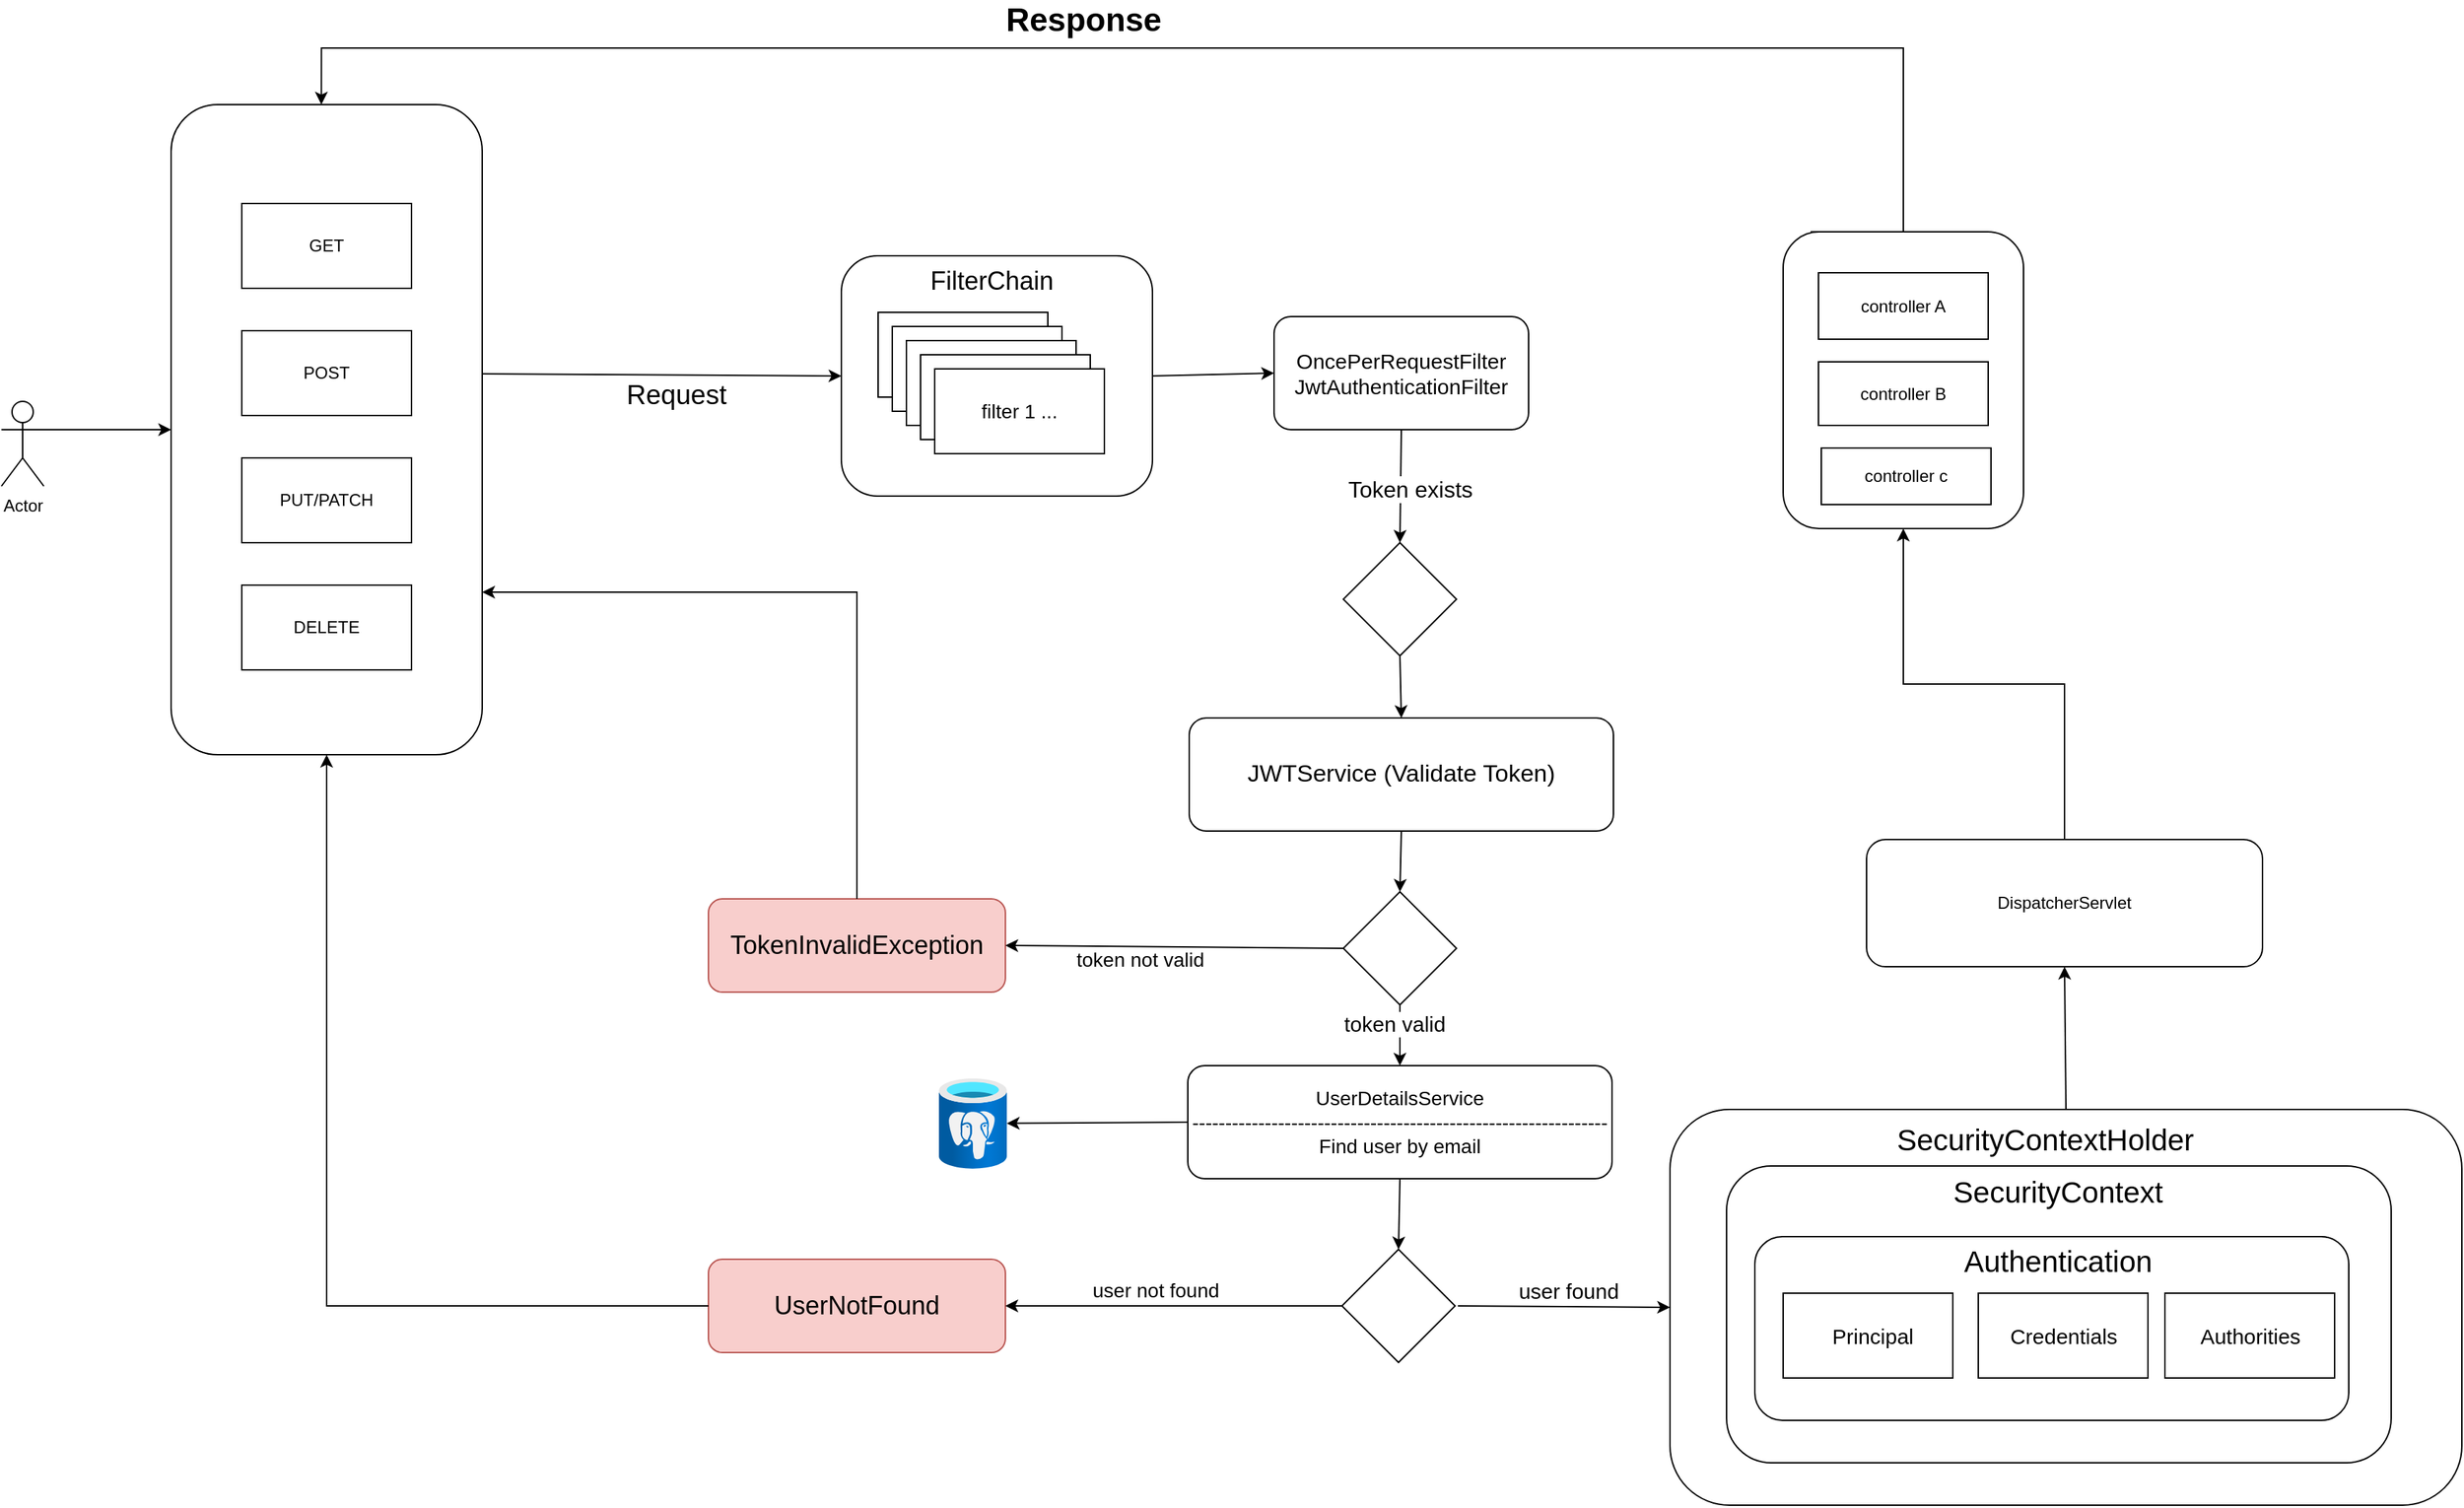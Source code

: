 <mxfile version="24.8.3">
  <diagram name="Page-1" id="EcvEvmiZ6SXH3thIGm7w">
    <mxGraphModel dx="2049" dy="1054" grid="1" gridSize="10" guides="1" tooltips="1" connect="1" arrows="1" fold="1" page="1" pageScale="1" pageWidth="850" pageHeight="1100" math="0" shadow="0">
      <root>
        <mxCell id="0" />
        <mxCell id="1" parent="0" />
        <mxCell id="rC166UHZ5wfG2yP7bwpj-57" value="" style="rounded=1;whiteSpace=wrap;html=1;" vertex="1" parent="1">
          <mxGeometry x="1210" y="801" width="560" height="280" as="geometry" />
        </mxCell>
        <mxCell id="rC166UHZ5wfG2yP7bwpj-18" value="" style="rounded=1;whiteSpace=wrap;html=1;" vertex="1" parent="1">
          <mxGeometry x="624" y="197" width="220" height="170" as="geometry" />
        </mxCell>
        <mxCell id="rC166UHZ5wfG2yP7bwpj-1" value="Actor" style="shape=umlActor;verticalLabelPosition=bottom;verticalAlign=top;html=1;outlineConnect=0;" vertex="1" parent="1">
          <mxGeometry x="30" y="300" width="30" height="60" as="geometry" />
        </mxCell>
        <mxCell id="rC166UHZ5wfG2yP7bwpj-3" value="" style="rounded=1;whiteSpace=wrap;html=1;" vertex="1" parent="1">
          <mxGeometry x="150" y="90" width="220" height="460" as="geometry" />
        </mxCell>
        <mxCell id="rC166UHZ5wfG2yP7bwpj-4" value="GET" style="rounded=0;whiteSpace=wrap;html=1;" vertex="1" parent="1">
          <mxGeometry x="1310" y="180" width="120" height="60" as="geometry" />
        </mxCell>
        <mxCell id="rC166UHZ5wfG2yP7bwpj-5" value="POST" style="rounded=0;whiteSpace=wrap;html=1;" vertex="1" parent="1">
          <mxGeometry x="200" y="250" width="120" height="60" as="geometry" />
        </mxCell>
        <mxCell id="rC166UHZ5wfG2yP7bwpj-6" value="PUT/PATCH" style="rounded=0;whiteSpace=wrap;html=1;" vertex="1" parent="1">
          <mxGeometry x="200" y="340" width="120" height="60" as="geometry" />
        </mxCell>
        <mxCell id="rC166UHZ5wfG2yP7bwpj-7" value="DELETE" style="rounded=0;whiteSpace=wrap;html=1;" vertex="1" parent="1">
          <mxGeometry x="200" y="430" width="120" height="60" as="geometry" />
        </mxCell>
        <mxCell id="rC166UHZ5wfG2yP7bwpj-8" value="" style="endArrow=classic;html=1;rounded=0;exitX=1;exitY=0.333;exitDx=0;exitDy=0;exitPerimeter=0;entryX=0;entryY=0.5;entryDx=0;entryDy=0;" edge="1" parent="1" source="rC166UHZ5wfG2yP7bwpj-1" target="rC166UHZ5wfG2yP7bwpj-3">
          <mxGeometry width="50" height="50" relative="1" as="geometry">
            <mxPoint x="400" y="410" as="sourcePoint" />
            <mxPoint x="450" y="360" as="targetPoint" />
          </mxGeometry>
        </mxCell>
        <mxCell id="rC166UHZ5wfG2yP7bwpj-9" value="" style="rounded=1;whiteSpace=wrap;html=1;" vertex="1" parent="1">
          <mxGeometry x="1290" y="180" width="170" height="210" as="geometry" />
        </mxCell>
        <mxCell id="rC166UHZ5wfG2yP7bwpj-10" value="GET" style="rounded=0;whiteSpace=wrap;html=1;" vertex="1" parent="1">
          <mxGeometry x="200" y="160" width="120" height="60" as="geometry" />
        </mxCell>
        <mxCell id="rC166UHZ5wfG2yP7bwpj-11" value="controller A" style="rounded=0;whiteSpace=wrap;html=1;" vertex="1" parent="1">
          <mxGeometry x="1315" y="209" width="120" height="47" as="geometry" />
        </mxCell>
        <mxCell id="rC166UHZ5wfG2yP7bwpj-12" value="controller B" style="rounded=0;whiteSpace=wrap;html=1;" vertex="1" parent="1">
          <mxGeometry x="1315" y="272" width="120" height="45" as="geometry" />
        </mxCell>
        <mxCell id="rC166UHZ5wfG2yP7bwpj-13" value="controller c" style="rounded=0;whiteSpace=wrap;html=1;" vertex="1" parent="1">
          <mxGeometry x="1317" y="333" width="120" height="40" as="geometry" />
        </mxCell>
        <mxCell id="rC166UHZ5wfG2yP7bwpj-14" value="" style="endArrow=classic;html=1;rounded=0;exitX=0.5;exitY=0;exitDx=0;exitDy=0;edgeStyle=orthogonalEdgeStyle;entryX=0.483;entryY=0;entryDx=0;entryDy=0;entryPerimeter=0;" edge="1" parent="1" source="rC166UHZ5wfG2yP7bwpj-9" target="rC166UHZ5wfG2yP7bwpj-3">
          <mxGeometry width="50" height="50" relative="1" as="geometry">
            <mxPoint x="1090" y="190" as="sourcePoint" />
            <mxPoint x="245" y="80" as="targetPoint" />
            <Array as="points">
              <mxPoint x="1375" y="50" />
              <mxPoint x="256" y="50" />
            </Array>
          </mxGeometry>
        </mxCell>
        <mxCell id="rC166UHZ5wfG2yP7bwpj-24" value="Response" style="edgeLabel;html=1;align=center;verticalAlign=middle;resizable=0;points=[];fontStyle=1;spacingTop=-1;fontFamily=Helvetica;fontSize=23;" vertex="1" connectable="0" parent="rC166UHZ5wfG2yP7bwpj-14">
          <mxGeometry x="0.11" y="-2" relative="1" as="geometry">
            <mxPoint x="5" y="-18" as="offset" />
          </mxGeometry>
        </mxCell>
        <mxCell id="rC166UHZ5wfG2yP7bwpj-17" value="" style="rounded=0;whiteSpace=wrap;html=1;" vertex="1" parent="1">
          <mxGeometry x="650" y="237" width="120" height="60" as="geometry" />
        </mxCell>
        <mxCell id="rC166UHZ5wfG2yP7bwpj-19" value="" style="rounded=0;whiteSpace=wrap;html=1;" vertex="1" parent="1">
          <mxGeometry x="660" y="247" width="120" height="60" as="geometry" />
        </mxCell>
        <mxCell id="rC166UHZ5wfG2yP7bwpj-20" value="" style="rounded=0;whiteSpace=wrap;html=1;" vertex="1" parent="1">
          <mxGeometry x="670" y="257" width="120" height="60" as="geometry" />
        </mxCell>
        <mxCell id="rC166UHZ5wfG2yP7bwpj-21" value="" style="rounded=0;whiteSpace=wrap;html=1;" vertex="1" parent="1">
          <mxGeometry x="680" y="267" width="120" height="60" as="geometry" />
        </mxCell>
        <mxCell id="rC166UHZ5wfG2yP7bwpj-22" value="&lt;font style=&quot;font-size: 14px;&quot;&gt;filter 1 ...&lt;/font&gt;" style="rounded=0;whiteSpace=wrap;html=1;" vertex="1" parent="1">
          <mxGeometry x="690" y="277" width="120" height="60" as="geometry" />
        </mxCell>
        <mxCell id="rC166UHZ5wfG2yP7bwpj-23" value="" style="endArrow=classic;html=1;rounded=0;exitX=0.998;exitY=0.414;exitDx=0;exitDy=0;entryX=0;entryY=0.5;entryDx=0;entryDy=0;exitPerimeter=0;" edge="1" parent="1" source="rC166UHZ5wfG2yP7bwpj-3" target="rC166UHZ5wfG2yP7bwpj-18">
          <mxGeometry width="50" height="50" relative="1" as="geometry">
            <mxPoint x="580" y="410" as="sourcePoint" />
            <mxPoint x="630" y="360" as="targetPoint" />
          </mxGeometry>
        </mxCell>
        <mxCell id="rC166UHZ5wfG2yP7bwpj-25" value="Request" style="edgeLabel;html=1;align=center;verticalAlign=middle;resizable=0;points=[];fontSize=19;" vertex="1" connectable="0" parent="rC166UHZ5wfG2yP7bwpj-23">
          <mxGeometry x="-0.427" y="-8" relative="1" as="geometry">
            <mxPoint x="64" y="7" as="offset" />
          </mxGeometry>
        </mxCell>
        <mxCell id="rC166UHZ5wfG2yP7bwpj-27" value="&lt;font style=&quot;font-size: 15px;&quot;&gt;OncePerRequestFilter&lt;br&gt;JwtAuthenticationFilter&lt;/font&gt;" style="rounded=1;whiteSpace=wrap;html=1;" vertex="1" parent="1">
          <mxGeometry x="930" y="240" width="180" height="80" as="geometry" />
        </mxCell>
        <mxCell id="rC166UHZ5wfG2yP7bwpj-28" value="" style="endArrow=classic;html=1;rounded=0;entryX=0;entryY=0.5;entryDx=0;entryDy=0;exitX=1;exitY=0.5;exitDx=0;exitDy=0;" edge="1" parent="1" source="rC166UHZ5wfG2yP7bwpj-18" target="rC166UHZ5wfG2yP7bwpj-27">
          <mxGeometry width="50" height="50" relative="1" as="geometry">
            <mxPoint x="580" y="400" as="sourcePoint" />
            <mxPoint x="630" y="350" as="targetPoint" />
          </mxGeometry>
        </mxCell>
        <mxCell id="rC166UHZ5wfG2yP7bwpj-29" value="" style="rhombus;whiteSpace=wrap;html=1;" vertex="1" parent="1">
          <mxGeometry x="979" y="400" width="80" height="80" as="geometry" />
        </mxCell>
        <mxCell id="rC166UHZ5wfG2yP7bwpj-30" value="&lt;font style=&quot;font-size: 17px;&quot;&gt;JWTService (Validate Token)&lt;/font&gt;" style="rounded=1;whiteSpace=wrap;html=1;" vertex="1" parent="1">
          <mxGeometry x="870" y="524" width="300" height="80" as="geometry" />
        </mxCell>
        <mxCell id="rC166UHZ5wfG2yP7bwpj-31" value="" style="endArrow=classic;html=1;rounded=0;entryX=0.5;entryY=0;entryDx=0;entryDy=0;exitX=0.5;exitY=1;exitDx=0;exitDy=0;" edge="1" parent="1" source="rC166UHZ5wfG2yP7bwpj-27" target="rC166UHZ5wfG2yP7bwpj-29">
          <mxGeometry width="50" height="50" relative="1" as="geometry">
            <mxPoint x="580" y="400" as="sourcePoint" />
            <mxPoint x="630" y="350" as="targetPoint" />
          </mxGeometry>
        </mxCell>
        <mxCell id="rC166UHZ5wfG2yP7bwpj-32" value="&lt;font style=&quot;font-size: 16px;&quot;&gt;Token exists&lt;/font&gt;" style="edgeLabel;html=1;align=center;verticalAlign=middle;resizable=0;points=[];" vertex="1" connectable="0" parent="rC166UHZ5wfG2yP7bwpj-31">
          <mxGeometry x="0.041" y="6" relative="1" as="geometry">
            <mxPoint as="offset" />
          </mxGeometry>
        </mxCell>
        <mxCell id="rC166UHZ5wfG2yP7bwpj-33" value="" style="endArrow=classic;html=1;rounded=0;entryX=0.5;entryY=0;entryDx=0;entryDy=0;exitX=0.5;exitY=1;exitDx=0;exitDy=0;" edge="1" parent="1" source="rC166UHZ5wfG2yP7bwpj-29" target="rC166UHZ5wfG2yP7bwpj-30">
          <mxGeometry width="50" height="50" relative="1" as="geometry">
            <mxPoint x="580" y="400" as="sourcePoint" />
            <mxPoint x="630" y="350" as="targetPoint" />
          </mxGeometry>
        </mxCell>
        <mxCell id="rC166UHZ5wfG2yP7bwpj-34" value="" style="rhombus;whiteSpace=wrap;html=1;" vertex="1" parent="1">
          <mxGeometry x="979" y="647" width="80" height="80" as="geometry" />
        </mxCell>
        <mxCell id="rC166UHZ5wfG2yP7bwpj-35" value="" style="endArrow=classic;html=1;rounded=0;entryX=0.5;entryY=0;entryDx=0;entryDy=0;exitX=0.5;exitY=1;exitDx=0;exitDy=0;" edge="1" parent="1" source="rC166UHZ5wfG2yP7bwpj-30" target="rC166UHZ5wfG2yP7bwpj-34">
          <mxGeometry width="50" height="50" relative="1" as="geometry">
            <mxPoint x="580" y="400" as="sourcePoint" />
            <mxPoint x="630" y="350" as="targetPoint" />
          </mxGeometry>
        </mxCell>
        <mxCell id="rC166UHZ5wfG2yP7bwpj-36" value="TokenInvalidException" style="rounded=1;whiteSpace=wrap;html=1;fillColor=#f8cecc;strokeColor=#b85450;fontSize=18;" vertex="1" parent="1">
          <mxGeometry x="530" y="652" width="210" height="66" as="geometry" />
        </mxCell>
        <mxCell id="rC166UHZ5wfG2yP7bwpj-37" value="" style="endArrow=classic;html=1;rounded=0;exitX=0;exitY=0.5;exitDx=0;exitDy=0;entryX=1;entryY=0.5;entryDx=0;entryDy=0;fontSize=16;" edge="1" parent="1" source="rC166UHZ5wfG2yP7bwpj-34" target="rC166UHZ5wfG2yP7bwpj-36">
          <mxGeometry width="50" height="50" relative="1" as="geometry">
            <mxPoint x="580" y="400" as="sourcePoint" />
            <mxPoint x="630" y="350" as="targetPoint" />
          </mxGeometry>
        </mxCell>
        <mxCell id="rC166UHZ5wfG2yP7bwpj-72" value="token not valid" style="edgeLabel;html=1;align=center;verticalAlign=middle;resizable=0;points=[];fontSize=14;" vertex="1" connectable="0" parent="rC166UHZ5wfG2yP7bwpj-37">
          <mxGeometry x="0.281" y="-1" relative="1" as="geometry">
            <mxPoint x="9" y="10" as="offset" />
          </mxGeometry>
        </mxCell>
        <mxCell id="rC166UHZ5wfG2yP7bwpj-38" value="" style="endArrow=classic;html=1;rounded=0;entryX=1;entryY=0.75;entryDx=0;entryDy=0;edgeStyle=orthogonalEdgeStyle;exitX=0.5;exitY=0;exitDx=0;exitDy=0;" edge="1" parent="1" source="rC166UHZ5wfG2yP7bwpj-36" target="rC166UHZ5wfG2yP7bwpj-3">
          <mxGeometry width="50" height="50" relative="1" as="geometry">
            <mxPoint x="650" y="520" as="sourcePoint" />
            <mxPoint x="630" y="350" as="targetPoint" />
          </mxGeometry>
        </mxCell>
        <mxCell id="rC166UHZ5wfG2yP7bwpj-39" value="&lt;font style=&quot;font-size: 14px;&quot;&gt;UserDetailsService&lt;br&gt;---------------------------------------------------------------&lt;/font&gt;&lt;div style=&quot;font-size: 14px;&quot;&gt;&lt;font style=&quot;font-size: 14px;&quot;&gt;Find user by email&lt;/font&gt;&lt;/div&gt;" style="rounded=1;whiteSpace=wrap;html=1;" vertex="1" parent="1">
          <mxGeometry x="869" y="770" width="300" height="80" as="geometry" />
        </mxCell>
        <mxCell id="rC166UHZ5wfG2yP7bwpj-40" value="" style="endArrow=classic;html=1;rounded=0;entryX=0.5;entryY=0;entryDx=0;entryDy=0;" edge="1" parent="1" source="rC166UHZ5wfG2yP7bwpj-34" target="rC166UHZ5wfG2yP7bwpj-39">
          <mxGeometry width="50" height="50" relative="1" as="geometry">
            <mxPoint x="580" y="830" as="sourcePoint" />
            <mxPoint x="630" y="780" as="targetPoint" />
          </mxGeometry>
        </mxCell>
        <mxCell id="rC166UHZ5wfG2yP7bwpj-75" value="token valid" style="edgeLabel;html=1;align=center;verticalAlign=middle;resizable=0;points=[];fontSize=15;" vertex="1" connectable="0" parent="rC166UHZ5wfG2yP7bwpj-40">
          <mxGeometry x="-0.557" y="6" relative="1" as="geometry">
            <mxPoint x="-10" y="3" as="offset" />
          </mxGeometry>
        </mxCell>
        <mxCell id="rC166UHZ5wfG2yP7bwpj-41" value="" style="image;aspect=fixed;html=1;points=[];align=center;fontSize=12;image=img/lib/azure2/databases/Azure_Database_PostgreSQL_Server.svg;" vertex="1" parent="1">
          <mxGeometry x="693" y="779" width="48" height="64" as="geometry" />
        </mxCell>
        <mxCell id="rC166UHZ5wfG2yP7bwpj-42" value="" style="endArrow=classic;html=1;rounded=0;exitX=0;exitY=0.5;exitDx=0;exitDy=0;" edge="1" parent="1" source="rC166UHZ5wfG2yP7bwpj-39" target="rC166UHZ5wfG2yP7bwpj-41">
          <mxGeometry width="50" height="50" relative="1" as="geometry">
            <mxPoint x="580" y="830" as="sourcePoint" />
            <mxPoint x="630" y="780" as="targetPoint" />
          </mxGeometry>
        </mxCell>
        <mxCell id="rC166UHZ5wfG2yP7bwpj-43" value="" style="rhombus;whiteSpace=wrap;html=1;" vertex="1" parent="1">
          <mxGeometry x="978" y="900" width="80" height="80" as="geometry" />
        </mxCell>
        <mxCell id="rC166UHZ5wfG2yP7bwpj-45" value="" style="endArrow=classic;html=1;rounded=0;entryX=0.5;entryY=0;entryDx=0;entryDy=0;exitX=0.5;exitY=1;exitDx=0;exitDy=0;" edge="1" parent="1" source="rC166UHZ5wfG2yP7bwpj-39" target="rC166UHZ5wfG2yP7bwpj-43">
          <mxGeometry width="50" height="50" relative="1" as="geometry">
            <mxPoint x="580" y="830" as="sourcePoint" />
            <mxPoint x="630" y="780" as="targetPoint" />
          </mxGeometry>
        </mxCell>
        <mxCell id="rC166UHZ5wfG2yP7bwpj-46" value="UserNotFound" style="rounded=1;whiteSpace=wrap;html=1;fillColor=#f8cecc;strokeColor=#b85450;fontSize=18;" vertex="1" parent="1">
          <mxGeometry x="530" y="907" width="210" height="66" as="geometry" />
        </mxCell>
        <mxCell id="rC166UHZ5wfG2yP7bwpj-47" value="" style="endArrow=classic;html=1;rounded=0;entryX=1;entryY=0.5;entryDx=0;entryDy=0;exitX=0;exitY=0.5;exitDx=0;exitDy=0;" edge="1" parent="1" source="rC166UHZ5wfG2yP7bwpj-43" target="rC166UHZ5wfG2yP7bwpj-46">
          <mxGeometry width="50" height="50" relative="1" as="geometry">
            <mxPoint x="970" y="920" as="sourcePoint" />
            <mxPoint x="630" y="780" as="targetPoint" />
          </mxGeometry>
        </mxCell>
        <mxCell id="rC166UHZ5wfG2yP7bwpj-73" value="user not found" style="edgeLabel;html=1;align=center;verticalAlign=middle;resizable=0;points=[];fontSize=14;" vertex="1" connectable="0" parent="rC166UHZ5wfG2yP7bwpj-47">
          <mxGeometry x="0.115" y="2" relative="1" as="geometry">
            <mxPoint y="-13" as="offset" />
          </mxGeometry>
        </mxCell>
        <mxCell id="rC166UHZ5wfG2yP7bwpj-48" value="" style="endArrow=classic;html=1;rounded=0;exitX=0;exitY=0.5;exitDx=0;exitDy=0;entryX=0.5;entryY=1;entryDx=0;entryDy=0;edgeStyle=orthogonalEdgeStyle;" edge="1" parent="1" source="rC166UHZ5wfG2yP7bwpj-46" target="rC166UHZ5wfG2yP7bwpj-3">
          <mxGeometry width="50" height="50" relative="1" as="geometry">
            <mxPoint x="580" y="830" as="sourcePoint" />
            <mxPoint x="630" y="780" as="targetPoint" />
          </mxGeometry>
        </mxCell>
        <mxCell id="rC166UHZ5wfG2yP7bwpj-50" value="" style="rounded=1;whiteSpace=wrap;html=1;" vertex="1" parent="1">
          <mxGeometry x="1250" y="841" width="470" height="210" as="geometry" />
        </mxCell>
        <mxCell id="rC166UHZ5wfG2yP7bwpj-51" value="" style="rounded=1;whiteSpace=wrap;html=1;" vertex="1" parent="1">
          <mxGeometry x="1270" y="891" width="420" height="130" as="geometry" />
        </mxCell>
        <mxCell id="rC166UHZ5wfG2yP7bwpj-52" value="" style="rounded=0;whiteSpace=wrap;html=1;" vertex="1" parent="1">
          <mxGeometry x="1290" y="931" width="120" height="60" as="geometry" />
        </mxCell>
        <mxCell id="rC166UHZ5wfG2yP7bwpj-53" value="" style="rounded=0;whiteSpace=wrap;html=1;" vertex="1" parent="1">
          <mxGeometry x="1428" y="931" width="120" height="60" as="geometry" />
        </mxCell>
        <mxCell id="rC166UHZ5wfG2yP7bwpj-55" value="" style="rounded=0;whiteSpace=wrap;html=1;" vertex="1" parent="1">
          <mxGeometry x="1560" y="931" width="120" height="60" as="geometry" />
        </mxCell>
        <mxCell id="rC166UHZ5wfG2yP7bwpj-56" value="SecurityContextHolder" style="text;html=1;align=center;verticalAlign=middle;resizable=0;points=[];autosize=1;strokeColor=none;fillColor=none;fontSize=21;" vertex="1" parent="1">
          <mxGeometry x="1360" y="802" width="230" height="40" as="geometry" />
        </mxCell>
        <mxCell id="rC166UHZ5wfG2yP7bwpj-59" value="SecurityContext" style="text;html=1;align=center;verticalAlign=middle;resizable=0;points=[];autosize=1;strokeColor=none;fillColor=none;fontSize=21;" vertex="1" parent="1">
          <mxGeometry x="1399" y="839" width="170" height="40" as="geometry" />
        </mxCell>
        <mxCell id="rC166UHZ5wfG2yP7bwpj-62" value="Authentication" style="text;html=1;align=center;verticalAlign=middle;resizable=0;points=[];autosize=1;strokeColor=none;fillColor=none;fontSize=21;" vertex="1" parent="1">
          <mxGeometry x="1404" y="888" width="160" height="40" as="geometry" />
        </mxCell>
        <mxCell id="rC166UHZ5wfG2yP7bwpj-63" value="Principal&lt;span style=&quot;color: rgba(0, 0, 0, 0); font-family: monospace; font-size: 0px; text-align: start;&quot;&gt;%3CmxGraphModel%3E%3Croot%3E%3CmxCell%20id%3D%220%22%2F%3E%3CmxCell%20id%3D%221%22%20parent%3D%220%22%2F%3E%3CmxCell%20id%3D%222%22%20value%3D%22Authentication%22%20style%3D%22text%3Bhtml%3D1%3Balign%3Dcenter%3BverticalAlign%3Dmiddle%3Bresizable%3D0%3Bpoints%3D%5B%5D%3Bautosize%3D1%3BstrokeColor%3Dnone%3BfillColor%3Dnone%3BfontSize%3D21%3B%22%20vertex%3D%221%22%20parent%3D%221%22%3E%3CmxGeometry%20x%3D%221404%22%20y%3D%22877%22%20width%3D%22160%22%20height%3D%2240%22%20as%3D%22geometry%22%2F%3E%3C%2FmxCell%3E%3C%2Froot%3E%3C%2FmxGraphModel%3E&lt;/span&gt;" style="text;html=1;align=center;verticalAlign=middle;resizable=0;points=[];autosize=1;strokeColor=none;fillColor=none;fontSize=15;" vertex="1" parent="1">
          <mxGeometry x="1313" y="946" width="80" height="30" as="geometry" />
        </mxCell>
        <mxCell id="rC166UHZ5wfG2yP7bwpj-64" value="Credentials" style="text;html=1;align=center;verticalAlign=middle;resizable=0;points=[];autosize=1;strokeColor=none;fillColor=none;fontSize=15;" vertex="1" parent="1">
          <mxGeometry x="1438" y="946" width="100" height="30" as="geometry" />
        </mxCell>
        <mxCell id="rC166UHZ5wfG2yP7bwpj-65" value="Authorities" style="text;html=1;align=center;verticalAlign=middle;resizable=0;points=[];autosize=1;strokeColor=none;fillColor=none;fontSize=15;" vertex="1" parent="1">
          <mxGeometry x="1575" y="946" width="90" height="30" as="geometry" />
        </mxCell>
        <mxCell id="rC166UHZ5wfG2yP7bwpj-66" value="DispatcherServlet" style="rounded=1;whiteSpace=wrap;html=1;" vertex="1" parent="1">
          <mxGeometry x="1349" y="610" width="280" height="90" as="geometry" />
        </mxCell>
        <mxCell id="rC166UHZ5wfG2yP7bwpj-67" value="" style="endArrow=classic;html=1;rounded=0;entryX=0.5;entryY=1;entryDx=0;entryDy=0;exitX=0.5;exitY=0;exitDx=0;exitDy=0;" edge="1" parent="1" source="rC166UHZ5wfG2yP7bwpj-57" target="rC166UHZ5wfG2yP7bwpj-66">
          <mxGeometry width="50" height="50" relative="1" as="geometry">
            <mxPoint x="890" y="830" as="sourcePoint" />
            <mxPoint x="940" y="780" as="targetPoint" />
          </mxGeometry>
        </mxCell>
        <mxCell id="rC166UHZ5wfG2yP7bwpj-69" value="" style="endArrow=classic;html=1;rounded=0;entryX=0.5;entryY=1;entryDx=0;entryDy=0;exitX=0.5;exitY=0;exitDx=0;exitDy=0;edgeStyle=orthogonalEdgeStyle;" edge="1" parent="1" source="rC166UHZ5wfG2yP7bwpj-66" target="rC166UHZ5wfG2yP7bwpj-9">
          <mxGeometry width="50" height="50" relative="1" as="geometry">
            <mxPoint x="890" y="830" as="sourcePoint" />
            <mxPoint x="940" y="780" as="targetPoint" />
          </mxGeometry>
        </mxCell>
        <mxCell id="rC166UHZ5wfG2yP7bwpj-70" value="FilterChain" style="text;html=1;align=center;verticalAlign=middle;resizable=0;points=[];autosize=1;strokeColor=none;fillColor=none;fontSize=18;" vertex="1" parent="1">
          <mxGeometry x="675" y="195" width="110" height="40" as="geometry" />
        </mxCell>
        <mxCell id="rC166UHZ5wfG2yP7bwpj-74" value="" style="endArrow=classic;html=1;rounded=0;entryX=0;entryY=0.5;entryDx=0;entryDy=0;" edge="1" parent="1" target="rC166UHZ5wfG2yP7bwpj-57">
          <mxGeometry width="50" height="50" relative="1" as="geometry">
            <mxPoint x="1060" y="940" as="sourcePoint" />
            <mxPoint x="940" y="900" as="targetPoint" />
          </mxGeometry>
        </mxCell>
        <mxCell id="rC166UHZ5wfG2yP7bwpj-76" value="user found" style="edgeLabel;html=1;align=center;verticalAlign=middle;resizable=0;points=[];fontSize=15;" vertex="1" connectable="0" parent="rC166UHZ5wfG2yP7bwpj-74">
          <mxGeometry x="0.041" y="7" relative="1" as="geometry">
            <mxPoint y="-5" as="offset" />
          </mxGeometry>
        </mxCell>
      </root>
    </mxGraphModel>
  </diagram>
</mxfile>
